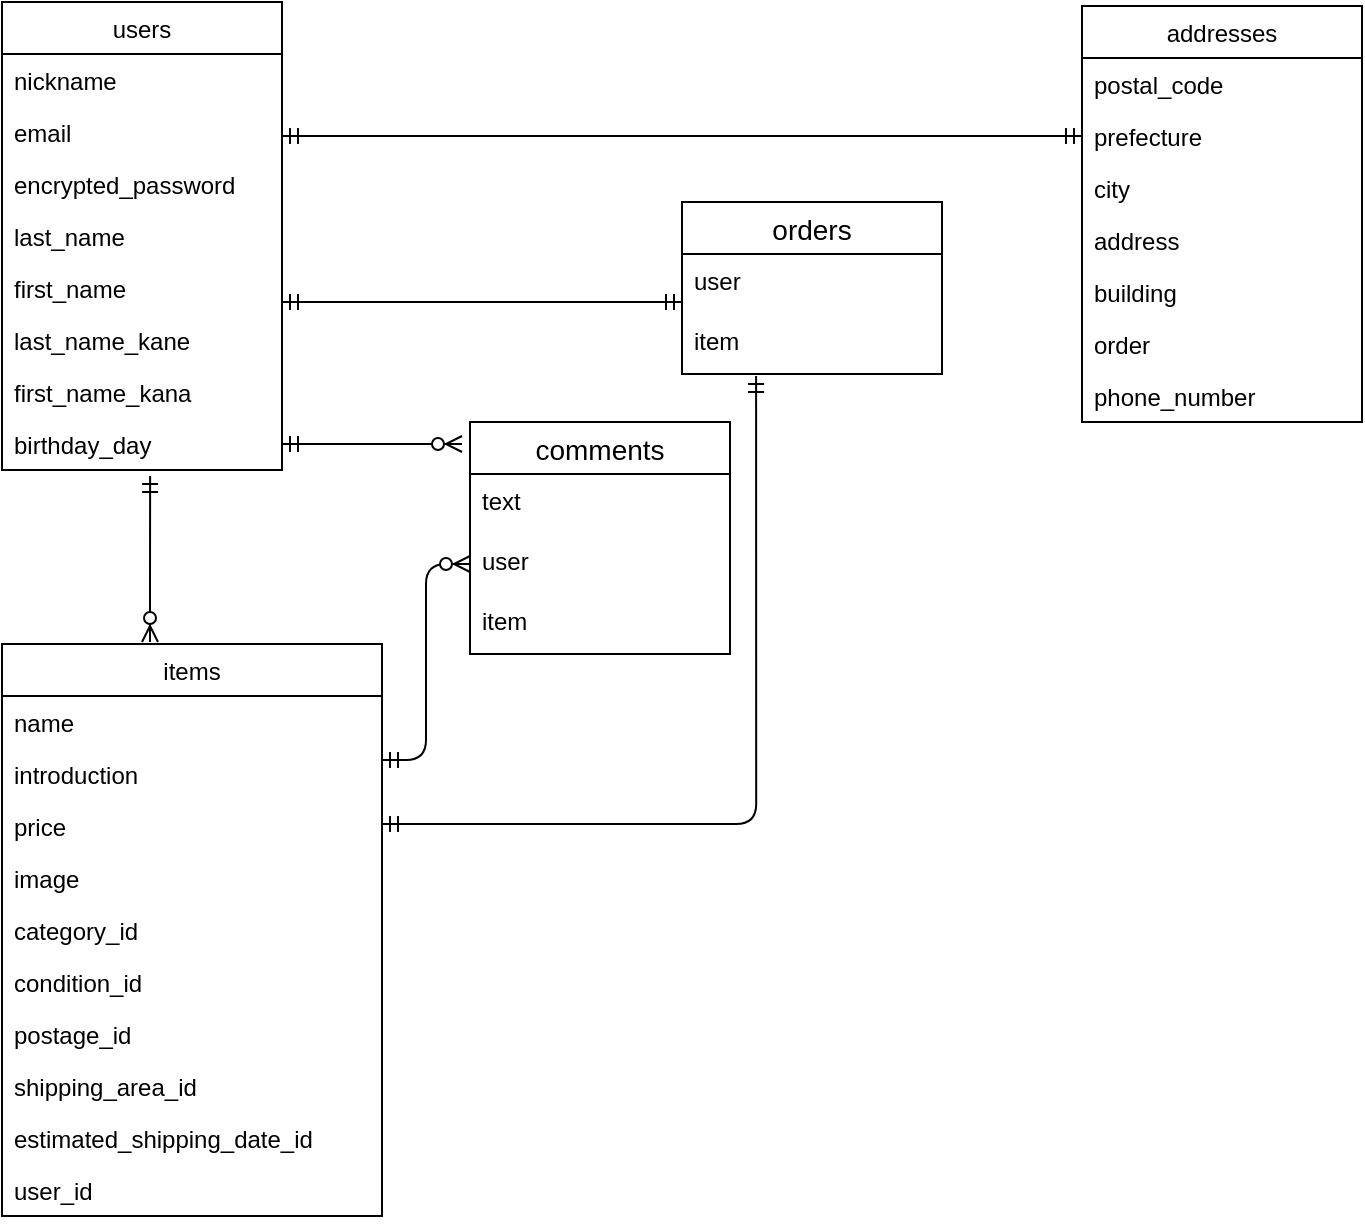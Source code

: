 <mxfile version="13.10.0" type="embed">
    <diagram id="LkfRvciULgOfbVkSzRLT" name="ページ1">
        <mxGraphModel dx="724" dy="493" grid="1" gridSize="10" guides="1" tooltips="1" connect="1" arrows="1" fold="1" page="1" pageScale="1" pageWidth="827" pageHeight="1169" math="0" shadow="0">
            <root>
                <mxCell id="0"/>
                <mxCell id="1" parent="0"/>
                <mxCell id="232" value="users" style="swimlane;fontStyle=0;childLayout=stackLayout;horizontal=1;startSize=26;fillColor=none;horizontalStack=0;resizeParent=1;resizeParentMax=0;resizeLast=0;collapsible=1;marginBottom=0;" parent="1" vertex="1">
                    <mxGeometry x="40" y="10" width="140" height="234" as="geometry"/>
                </mxCell>
                <mxCell id="233" value="nickname" style="text;strokeColor=none;fillColor=none;align=left;verticalAlign=top;spacingLeft=4;spacingRight=4;overflow=hidden;rotatable=0;points=[[0,0.5],[1,0.5]];portConstraint=eastwest;" parent="232" vertex="1">
                    <mxGeometry y="26" width="140" height="26" as="geometry"/>
                </mxCell>
                <mxCell id="234" value="email" style="text;strokeColor=none;fillColor=none;align=left;verticalAlign=top;spacingLeft=4;spacingRight=4;overflow=hidden;rotatable=0;points=[[0,0.5],[1,0.5]];portConstraint=eastwest;" parent="232" vertex="1">
                    <mxGeometry y="52" width="140" height="26" as="geometry"/>
                </mxCell>
                <mxCell id="237" value="encrypted_password" style="text;strokeColor=none;fillColor=none;align=left;verticalAlign=top;spacingLeft=4;spacingRight=4;overflow=hidden;rotatable=0;points=[[0,0.5],[1,0.5]];portConstraint=eastwest;" parent="232" vertex="1">
                    <mxGeometry y="78" width="140" height="26" as="geometry"/>
                </mxCell>
                <mxCell id="236" value="last_name" style="text;strokeColor=none;fillColor=none;align=left;verticalAlign=top;spacingLeft=4;spacingRight=4;overflow=hidden;rotatable=0;points=[[0,0.5],[1,0.5]];portConstraint=eastwest;" parent="232" vertex="1">
                    <mxGeometry y="104" width="140" height="26" as="geometry"/>
                </mxCell>
                <mxCell id="235" value="first_name" style="text;strokeColor=none;fillColor=none;align=left;verticalAlign=top;spacingLeft=4;spacingRight=4;overflow=hidden;rotatable=0;points=[[0,0.5],[1,0.5]];portConstraint=eastwest;" parent="232" vertex="1">
                    <mxGeometry y="130" width="140" height="26" as="geometry"/>
                </mxCell>
                <mxCell id="238" value="last_name_kane" style="text;strokeColor=none;fillColor=none;align=left;verticalAlign=top;spacingLeft=4;spacingRight=4;overflow=hidden;rotatable=0;points=[[0,0.5],[1,0.5]];portConstraint=eastwest;" parent="232" vertex="1">
                    <mxGeometry y="156" width="140" height="26" as="geometry"/>
                </mxCell>
                <mxCell id="259" value="first_name_kana" style="text;strokeColor=none;fillColor=none;align=left;verticalAlign=top;spacingLeft=4;spacingRight=4;overflow=hidden;rotatable=0;points=[[0,0.5],[1,0.5]];portConstraint=eastwest;" parent="232" vertex="1">
                    <mxGeometry y="182" width="140" height="26" as="geometry"/>
                </mxCell>
                <mxCell id="260" value="birthday_day" style="text;strokeColor=none;fillColor=none;align=left;verticalAlign=top;spacingLeft=4;spacingRight=4;overflow=hidden;rotatable=0;points=[[0,0.5],[1,0.5]];portConstraint=eastwest;" parent="232" vertex="1">
                    <mxGeometry y="208" width="140" height="26" as="geometry"/>
                </mxCell>
                <mxCell id="275" value="" style="edgeStyle=entityRelationEdgeStyle;fontSize=12;html=1;endArrow=ERmandOne;startArrow=ERmandOne;entryX=0;entryY=0.8;entryDx=0;entryDy=0;entryPerimeter=0;" parent="1" target="256" edge="1">
                    <mxGeometry width="100" height="100" relative="1" as="geometry">
                        <mxPoint x="180" y="160" as="sourcePoint"/>
                        <mxPoint x="373" y="161" as="targetPoint"/>
                    </mxGeometry>
                </mxCell>
                <mxCell id="228" value="items" style="swimlane;fontStyle=0;childLayout=stackLayout;horizontal=1;startSize=26;fillColor=none;horizontalStack=0;resizeParent=1;resizeParentMax=0;resizeLast=0;collapsible=1;marginBottom=0;" parent="1" vertex="1">
                    <mxGeometry x="40" y="331" width="190" height="286" as="geometry"/>
                </mxCell>
                <mxCell id="229" value="name" style="text;strokeColor=none;fillColor=none;align=left;verticalAlign=top;spacingLeft=4;spacingRight=4;overflow=hidden;rotatable=0;points=[[0,0.5],[1,0.5]];portConstraint=eastwest;" parent="228" vertex="1">
                    <mxGeometry y="26" width="190" height="26" as="geometry"/>
                </mxCell>
                <mxCell id="230" value="introduction" style="text;strokeColor=none;fillColor=none;align=left;verticalAlign=top;spacingLeft=4;spacingRight=4;overflow=hidden;rotatable=0;points=[[0,0.5],[1,0.5]];portConstraint=eastwest;" parent="228" vertex="1">
                    <mxGeometry y="52" width="190" height="26" as="geometry"/>
                </mxCell>
                <mxCell id="239" value="price" style="text;strokeColor=none;fillColor=none;align=left;verticalAlign=top;spacingLeft=4;spacingRight=4;overflow=hidden;rotatable=0;points=[[0,0.5],[1,0.5]];portConstraint=eastwest;" parent="228" vertex="1">
                    <mxGeometry y="78" width="190" height="26" as="geometry"/>
                </mxCell>
                <mxCell id="241" value="image" style="text;strokeColor=none;fillColor=none;align=left;verticalAlign=top;spacingLeft=4;spacingRight=4;overflow=hidden;rotatable=0;points=[[0,0.5],[1,0.5]];portConstraint=eastwest;" parent="228" vertex="1">
                    <mxGeometry y="104" width="190" height="26" as="geometry"/>
                </mxCell>
                <mxCell id="242" value="category_id" style="text;strokeColor=none;fillColor=none;align=left;verticalAlign=top;spacingLeft=4;spacingRight=4;overflow=hidden;rotatable=0;points=[[0,0.5],[1,0.5]];portConstraint=eastwest;" parent="228" vertex="1">
                    <mxGeometry y="130" width="190" height="26" as="geometry"/>
                </mxCell>
                <mxCell id="243" value="condition_id" style="text;strokeColor=none;fillColor=none;align=left;verticalAlign=top;spacingLeft=4;spacingRight=4;overflow=hidden;rotatable=0;points=[[0,0.5],[1,0.5]];portConstraint=eastwest;" parent="228" vertex="1">
                    <mxGeometry y="156" width="190" height="26" as="geometry"/>
                </mxCell>
                <mxCell id="244" value="postage_id" style="text;strokeColor=none;fillColor=none;align=left;verticalAlign=top;spacingLeft=4;spacingRight=4;overflow=hidden;rotatable=0;points=[[0,0.5],[1,0.5]];portConstraint=eastwest;" parent="228" vertex="1">
                    <mxGeometry y="182" width="190" height="26" as="geometry"/>
                </mxCell>
                <mxCell id="245" value="shipping_area_id" style="text;strokeColor=none;fillColor=none;align=left;verticalAlign=top;spacingLeft=4;spacingRight=4;overflow=hidden;rotatable=0;points=[[0,0.5],[1,0.5]];portConstraint=eastwest;" parent="228" vertex="1">
                    <mxGeometry y="208" width="190" height="26" as="geometry"/>
                </mxCell>
                <mxCell id="246" value="estimated_shipping_date_id" style="text;strokeColor=none;fillColor=none;align=left;verticalAlign=top;spacingLeft=4;spacingRight=4;overflow=hidden;rotatable=0;points=[[0,0.5],[1,0.5]];portConstraint=eastwest;" parent="228" vertex="1">
                    <mxGeometry y="234" width="190" height="26" as="geometry"/>
                </mxCell>
                <mxCell id="305" value="user_id" style="text;strokeColor=none;fillColor=none;align=left;verticalAlign=top;spacingLeft=4;spacingRight=4;overflow=hidden;rotatable=0;points=[[0,0.5],[1,0.5]];portConstraint=eastwest;" parent="228" vertex="1">
                    <mxGeometry y="260" width="190" height="26" as="geometry"/>
                </mxCell>
                <mxCell id="285" value="" style="fontSize=12;html=1;endArrow=ERzeroToMany;startArrow=ERmandOne;exitX=0.529;exitY=1.115;exitDx=0;exitDy=0;exitPerimeter=0;" parent="1" source="260" edge="1">
                    <mxGeometry width="100" height="100" relative="1" as="geometry">
                        <mxPoint x="180" y="290" as="sourcePoint"/>
                        <mxPoint x="114" y="330" as="targetPoint"/>
                        <Array as="points">
                            <mxPoint x="114" y="310"/>
                        </Array>
                    </mxGeometry>
                </mxCell>
                <mxCell id="290" value="" style="fontSize=12;html=1;endArrow=ERzeroToMany;startArrow=ERmandOne;exitX=1;exitY=0.5;exitDx=0;exitDy=0;" parent="1" source="260" edge="1">
                    <mxGeometry width="100" height="100" relative="1" as="geometry">
                        <mxPoint x="230.06" y="182" as="sourcePoint"/>
                        <mxPoint x="270" y="231" as="targetPoint"/>
                        <Array as="points">
                            <mxPoint x="190" y="231"/>
                        </Array>
                    </mxGeometry>
                </mxCell>
                <mxCell id="291" value="" style="fontSize=12;html=1;endArrow=ERzeroToMany;startArrow=ERmandOne;edgeStyle=elbowEdgeStyle;entryX=0;entryY=0.5;entryDx=0;entryDy=0;" parent="1" target="292" edge="1">
                    <mxGeometry width="100" height="100" relative="1" as="geometry">
                        <mxPoint x="230" y="389" as="sourcePoint"/>
                        <mxPoint x="320" y="340" as="targetPoint"/>
                    </mxGeometry>
                </mxCell>
                <mxCell id="302" value="" style="edgeStyle=entityRelationEdgeStyle;fontSize=12;html=1;endArrow=ERmandOne;startArrow=ERmandOne;entryX=0;entryY=0.5;entryDx=0;entryDy=0;" parent="1" edge="1" target="254">
                    <mxGeometry width="100" height="100" relative="1" as="geometry">
                        <mxPoint x="180" y="77" as="sourcePoint"/>
                        <mxPoint x="580" y="70" as="targetPoint"/>
                    </mxGeometry>
                </mxCell>
                <mxCell id="303" value="" style="edgeStyle=orthogonalEdgeStyle;fontSize=12;html=1;endArrow=ERmandOne;startArrow=ERmandOne;entryX=0.285;entryY=1.033;entryDx=0;entryDy=0;entryPerimeter=0;" parent="1" target="258" edge="1">
                    <mxGeometry width="100" height="100" relative="1" as="geometry">
                        <mxPoint x="230" y="421" as="sourcePoint"/>
                        <mxPoint x="528.97" y="430.99" as="targetPoint"/>
                        <Array as="points">
                            <mxPoint x="417" y="421"/>
                        </Array>
                    </mxGeometry>
                </mxCell>
                <mxCell id="286" value="comments" style="swimlane;fontStyle=0;childLayout=stackLayout;horizontal=1;startSize=26;horizontalStack=0;resizeParent=1;resizeParentMax=0;resizeLast=0;collapsible=1;marginBottom=0;align=center;fontSize=14;" parent="1" vertex="1">
                    <mxGeometry x="274" y="220" width="130" height="116" as="geometry"/>
                </mxCell>
                <mxCell id="289" value="text" style="text;strokeColor=none;fillColor=none;spacingLeft=4;spacingRight=4;overflow=hidden;rotatable=0;points=[[0,0.5],[1,0.5]];portConstraint=eastwest;fontSize=12;" parent="286" vertex="1">
                    <mxGeometry y="26" width="130" height="30" as="geometry"/>
                </mxCell>
                <mxCell id="292" value="user" style="text;strokeColor=none;fillColor=none;spacingLeft=4;spacingRight=4;overflow=hidden;rotatable=0;points=[[0,0.5],[1,0.5]];portConstraint=eastwest;fontSize=12;" parent="286" vertex="1">
                    <mxGeometry y="56" width="130" height="30" as="geometry"/>
                </mxCell>
                <mxCell id="293" value="item" style="text;strokeColor=none;fillColor=none;spacingLeft=4;spacingRight=4;overflow=hidden;rotatable=0;points=[[0,0.5],[1,0.5]];portConstraint=eastwest;fontSize=12;" parent="286" vertex="1">
                    <mxGeometry y="86" width="130" height="30" as="geometry"/>
                </mxCell>
                <mxCell id="255" value="orders" style="swimlane;fontStyle=0;childLayout=stackLayout;horizontal=1;startSize=26;horizontalStack=0;resizeParent=1;resizeParentMax=0;resizeLast=0;collapsible=1;marginBottom=0;align=center;fontSize=14;" parent="1" vertex="1">
                    <mxGeometry x="380" y="110" width="130" height="86" as="geometry"/>
                </mxCell>
                <mxCell id="256" value="user" style="text;strokeColor=none;fillColor=none;spacingLeft=4;spacingRight=4;overflow=hidden;rotatable=0;points=[[0,0.5],[1,0.5]];portConstraint=eastwest;fontSize=12;" parent="255" vertex="1">
                    <mxGeometry y="26" width="130" height="30" as="geometry"/>
                </mxCell>
                <mxCell id="258" value="item" style="text;strokeColor=none;fillColor=none;spacingLeft=4;spacingRight=4;overflow=hidden;rotatable=0;points=[[0,0.5],[1,0.5]];portConstraint=eastwest;fontSize=12;" parent="255" vertex="1">
                    <mxGeometry y="56" width="130" height="30" as="geometry"/>
                </mxCell>
                <mxCell id="251" value="addresses" style="swimlane;fontStyle=0;childLayout=stackLayout;horizontal=1;startSize=26;fillColor=none;horizontalStack=0;resizeParent=1;resizeParentMax=0;resizeLast=0;collapsible=1;marginBottom=0;" parent="1" vertex="1">
                    <mxGeometry x="580" y="12" width="140" height="208" as="geometry"/>
                </mxCell>
                <mxCell id="253" value="postal_code" style="text;strokeColor=none;fillColor=none;align=left;verticalAlign=top;spacingLeft=4;spacingRight=4;overflow=hidden;rotatable=0;points=[[0,0.5],[1,0.5]];portConstraint=eastwest;" parent="251" vertex="1">
                    <mxGeometry y="26" width="140" height="26" as="geometry"/>
                </mxCell>
                <mxCell id="254" value="prefecture" style="text;strokeColor=none;fillColor=none;align=left;verticalAlign=top;spacingLeft=4;spacingRight=4;overflow=hidden;rotatable=0;points=[[0,0.5],[1,0.5]];portConstraint=eastwest;" parent="251" vertex="1">
                    <mxGeometry y="52" width="140" height="26" as="geometry"/>
                </mxCell>
                <mxCell id="267" value="city" style="text;strokeColor=none;fillColor=none;align=left;verticalAlign=top;spacingLeft=4;spacingRight=4;overflow=hidden;rotatable=0;points=[[0,0.5],[1,0.5]];portConstraint=eastwest;" parent="251" vertex="1">
                    <mxGeometry y="78" width="140" height="26" as="geometry"/>
                </mxCell>
                <mxCell id="268" value="address" style="text;strokeColor=none;fillColor=none;align=left;verticalAlign=top;spacingLeft=4;spacingRight=4;overflow=hidden;rotatable=0;points=[[0,0.5],[1,0.5]];portConstraint=eastwest;" parent="251" vertex="1">
                    <mxGeometry y="104" width="140" height="26" as="geometry"/>
                </mxCell>
                <mxCell id="269" value="building" style="text;strokeColor=none;fillColor=none;align=left;verticalAlign=top;spacingLeft=4;spacingRight=4;overflow=hidden;rotatable=0;points=[[0,0.5],[1,0.5]];portConstraint=eastwest;" parent="251" vertex="1">
                    <mxGeometry y="130" width="140" height="26" as="geometry"/>
                </mxCell>
                <mxCell id="301" value="order" style="text;strokeColor=none;fillColor=none;align=left;verticalAlign=top;spacingLeft=4;spacingRight=4;overflow=hidden;rotatable=0;points=[[0,0.5],[1,0.5]];portConstraint=eastwest;" parent="251" vertex="1">
                    <mxGeometry y="156" width="140" height="26" as="geometry"/>
                </mxCell>
                <mxCell id="304" value="phone_number" style="text;strokeColor=none;fillColor=none;align=left;verticalAlign=top;spacingLeft=4;spacingRight=4;overflow=hidden;rotatable=0;points=[[0,0.5],[1,0.5]];portConstraint=eastwest;" parent="251" vertex="1">
                    <mxGeometry y="182" width="140" height="26" as="geometry"/>
                </mxCell>
            </root>
        </mxGraphModel>
    </diagram>
</mxfile>